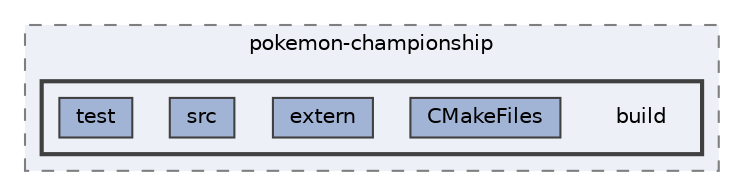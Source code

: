 digraph "/home/alexandros/Documents/PLT/V4/pokemon-championship/build"
{
 // LATEX_PDF_SIZE
  bgcolor="transparent";
  edge [fontname=Helvetica,fontsize=10,labelfontname=Helvetica,labelfontsize=10];
  node [fontname=Helvetica,fontsize=10,shape=box,height=0.2,width=0.4];
  compound=true
  subgraph clusterdir_e949288da4c0e49b02d01762d0e5b18d {
    graph [ bgcolor="#edf0f7", pencolor="grey50", label="pokemon-championship", fontname=Helvetica,fontsize=10 style="filled,dashed", URL="dir_e949288da4c0e49b02d01762d0e5b18d.html",tooltip=""]
  subgraph clusterdir_5d27b8774e6f86ca0371f238cafe6066 {
    graph [ bgcolor="#edf0f7", pencolor="grey25", label="", fontname=Helvetica,fontsize=10 style="filled,bold", URL="dir_5d27b8774e6f86ca0371f238cafe6066.html",tooltip=""]
    dir_5d27b8774e6f86ca0371f238cafe6066 [shape=plaintext, label="build"];
  dir_32ce350169e8153c9001ca426fbe0edd [label="CMakeFiles", fillcolor="#a2b4d6", color="grey25", style="filled", URL="dir_32ce350169e8153c9001ca426fbe0edd.html",tooltip=""];
  dir_a17ba90843be22517f60d28887ff7a0d [label="extern", fillcolor="#a2b4d6", color="grey25", style="filled", URL="dir_a17ba90843be22517f60d28887ff7a0d.html",tooltip=""];
  dir_713d631cda8052743c43cf7c8e858af4 [label="src", fillcolor="#a2b4d6", color="grey25", style="filled", URL="dir_713d631cda8052743c43cf7c8e858af4.html",tooltip=""];
  dir_958718348c0fbe4637ee00fc2624e89e [label="test", fillcolor="#a2b4d6", color="grey25", style="filled", URL="dir_958718348c0fbe4637ee00fc2624e89e.html",tooltip=""];
  }
  }
}
